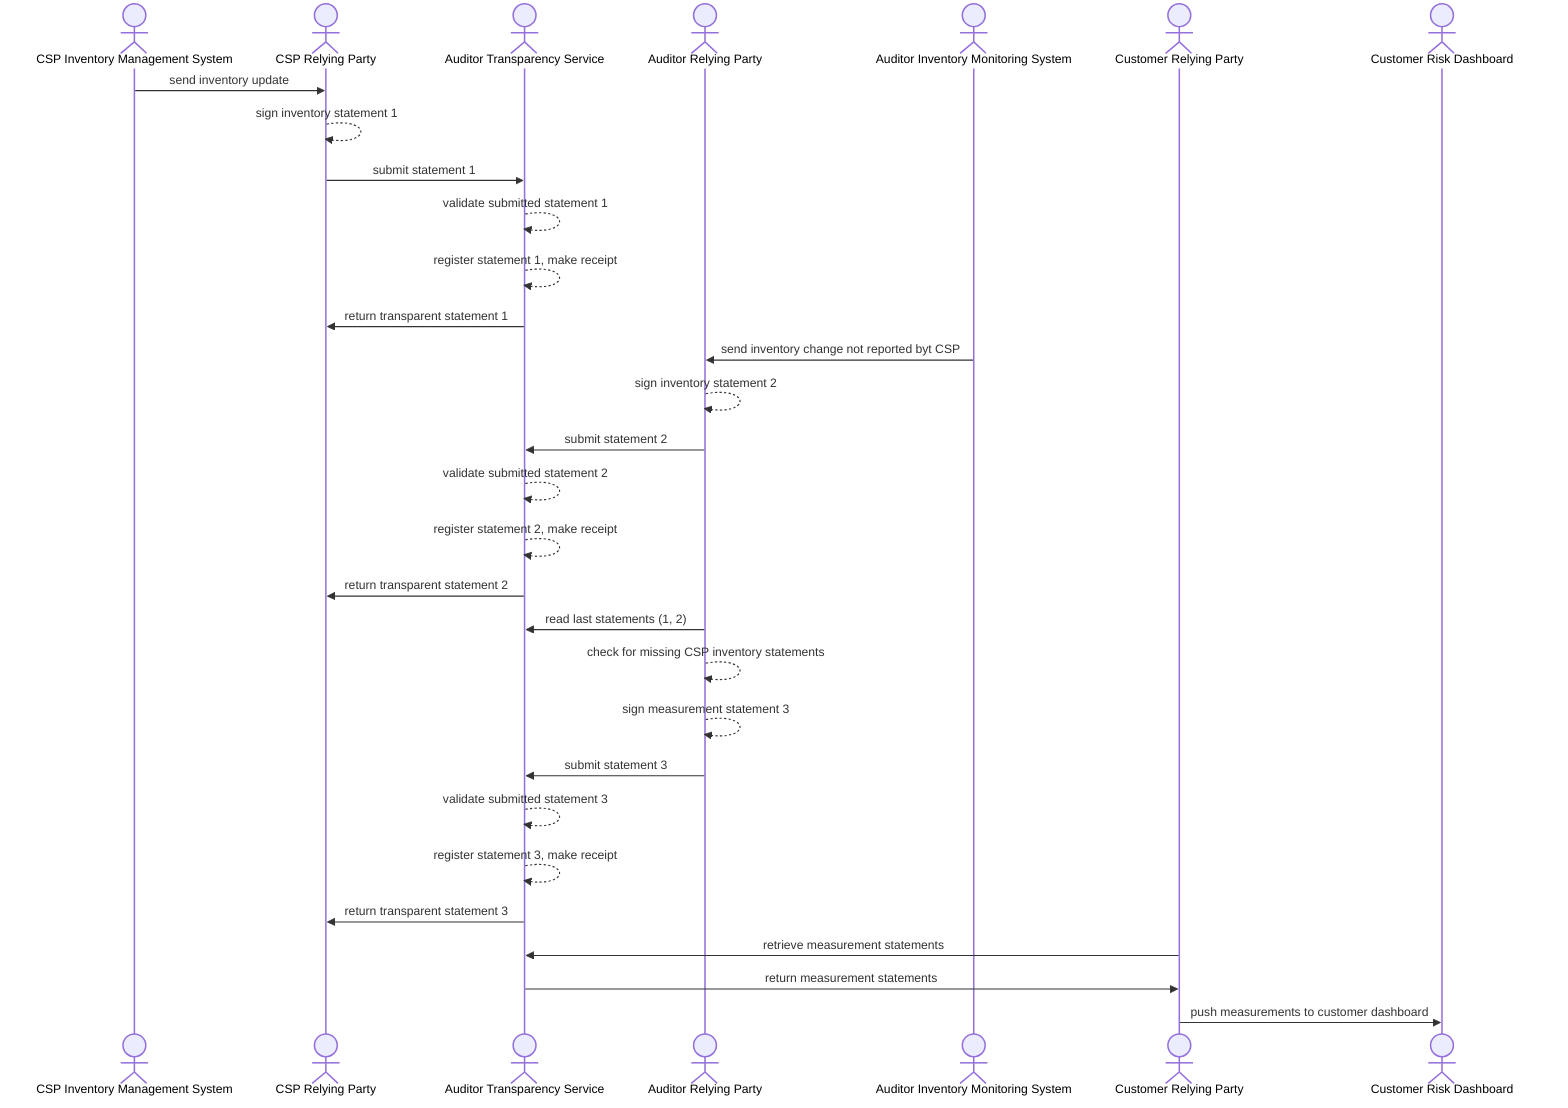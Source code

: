 sequenceDiagram
          actor CSP_IMS as CSP Inventory Management System
          actor CSP_RP as CSP Relying Party
          actor AUDITOR_TS as Auditor Transparency Service
          actor AUDITOR_RP as Auditor Relying Party
          actor AUDITOR_IMS as Auditor Inventory Monitoring System
          actor CUSTOMER_RP as Customer Relying Party
          actor CUSTOMER_GRC as Customer Risk Dashboard
          CSP_IMS->>CSP_RP: send inventory update
          CSP_RP-->>CSP_RP: sign inventory statement 1
          CSP_RP->>AUDITOR_TS: submit statement 1
          AUDITOR_TS-->>AUDITOR_TS: validate submitted statement 1
          AUDITOR_TS-->>AUDITOR_TS: register statement 1, make receipt
          AUDITOR_TS->>CSP_RP: return transparent statement 1
          AUDITOR_IMS->>AUDITOR_RP: send inventory change not reported byt CSP
          AUDITOR_RP-->>AUDITOR_RP: sign inventory statement 2
          AUDITOR_RP->>AUDITOR_TS: submit statement 2
          AUDITOR_TS-->>AUDITOR_TS: validate submitted statement 2
          AUDITOR_TS-->>AUDITOR_TS: register statement 2, make receipt
          AUDITOR_TS->>CSP_RP: return transparent statement 2
          AUDITOR_RP->>AUDITOR_TS: read last statements (1, 2)
          AUDITOR_RP-->>AUDITOR_RP: check for missing CSP inventory statements
          AUDITOR_RP-->>AUDITOR_RP: sign measurement statement 3
          AUDITOR_RP->>AUDITOR_TS: submit statement 3
          AUDITOR_TS-->>AUDITOR_TS: validate submitted statement 3
          AUDITOR_TS-->>AUDITOR_TS: register statement 3, make receipt
          AUDITOR_TS->>CSP_RP: return transparent statement 3
          CUSTOMER_RP->>AUDITOR_TS: retrieve measurement statements
          AUDITOR_TS->>CUSTOMER_RP: return measurement statements
          CUSTOMER_RP->>CUSTOMER_GRC: push measurements to customer dashboard